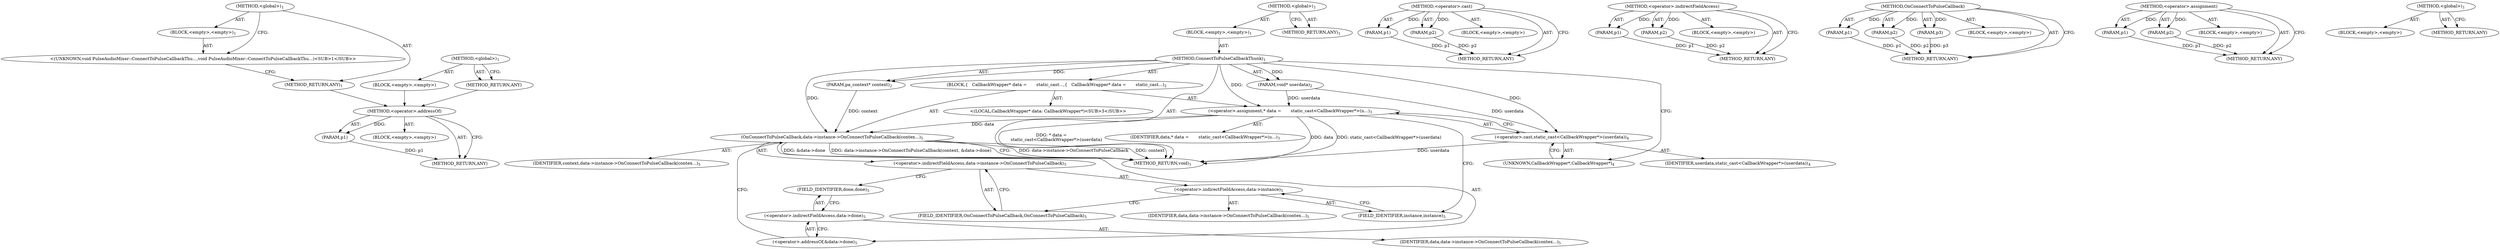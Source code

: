digraph "&lt;global&gt;" {
vulnerable_71 [label=<(METHOD,&lt;operator&gt;.addressOf)>];
vulnerable_72 [label=<(PARAM,p1)>];
vulnerable_73 [label=<(BLOCK,&lt;empty&gt;,&lt;empty&gt;)>];
vulnerable_74 [label=<(METHOD_RETURN,ANY)>];
vulnerable_6 [label=<(METHOD,&lt;global&gt;)<SUB>1</SUB>>];
vulnerable_7 [label=<(BLOCK,&lt;empty&gt;,&lt;empty&gt;)<SUB>1</SUB>>];
vulnerable_8 [label=<(METHOD,ConnectToPulseCallbackThunk)<SUB>1</SUB>>];
vulnerable_9 [label=<(PARAM,pa_context* context)<SUB>2</SUB>>];
vulnerable_10 [label=<(PARAM,void* userdata)<SUB>2</SUB>>];
vulnerable_11 [label=<(BLOCK,{
   CallbackWrapper* data =
       static_cast...,{
   CallbackWrapper* data =
       static_cast...)<SUB>2</SUB>>];
vulnerable_12 [label="<(LOCAL,CallbackWrapper* data: CallbackWrapper*)<SUB>3</SUB>>"];
vulnerable_13 [label=<(&lt;operator&gt;.assignment,* data =
       static_cast&lt;CallbackWrapper*&gt;(u...)<SUB>3</SUB>>];
vulnerable_14 [label=<(IDENTIFIER,data,* data =
       static_cast&lt;CallbackWrapper*&gt;(u...)<SUB>3</SUB>>];
vulnerable_15 [label=<(&lt;operator&gt;.cast,static_cast&lt;CallbackWrapper*&gt;(userdata))<SUB>4</SUB>>];
vulnerable_16 [label=<(UNKNOWN,CallbackWrapper*,CallbackWrapper*)<SUB>4</SUB>>];
vulnerable_17 [label=<(IDENTIFIER,userdata,static_cast&lt;CallbackWrapper*&gt;(userdata))<SUB>4</SUB>>];
vulnerable_18 [label=<(OnConnectToPulseCallback,data-&gt;instance-&gt;OnConnectToPulseCallback(contex...)<SUB>5</SUB>>];
vulnerable_19 [label=<(&lt;operator&gt;.indirectFieldAccess,data-&gt;instance-&gt;OnConnectToPulseCallback)<SUB>5</SUB>>];
vulnerable_20 [label=<(&lt;operator&gt;.indirectFieldAccess,data-&gt;instance)<SUB>5</SUB>>];
vulnerable_21 [label=<(IDENTIFIER,data,data-&gt;instance-&gt;OnConnectToPulseCallback(contex...)<SUB>5</SUB>>];
vulnerable_22 [label=<(FIELD_IDENTIFIER,instance,instance)<SUB>5</SUB>>];
vulnerable_23 [label=<(FIELD_IDENTIFIER,OnConnectToPulseCallback,OnConnectToPulseCallback)<SUB>5</SUB>>];
vulnerable_24 [label=<(IDENTIFIER,context,data-&gt;instance-&gt;OnConnectToPulseCallback(contex...)<SUB>5</SUB>>];
vulnerable_25 [label=<(&lt;operator&gt;.addressOf,&amp;data-&gt;done)<SUB>5</SUB>>];
vulnerable_26 [label=<(&lt;operator&gt;.indirectFieldAccess,data-&gt;done)<SUB>5</SUB>>];
vulnerable_27 [label=<(IDENTIFIER,data,data-&gt;instance-&gt;OnConnectToPulseCallback(contex...)<SUB>5</SUB>>];
vulnerable_28 [label=<(FIELD_IDENTIFIER,done,done)<SUB>5</SUB>>];
vulnerable_29 [label=<(METHOD_RETURN,void)<SUB>1</SUB>>];
vulnerable_31 [label=<(METHOD_RETURN,ANY)<SUB>1</SUB>>];
vulnerable_55 [label=<(METHOD,&lt;operator&gt;.cast)>];
vulnerable_56 [label=<(PARAM,p1)>];
vulnerable_57 [label=<(PARAM,p2)>];
vulnerable_58 [label=<(BLOCK,&lt;empty&gt;,&lt;empty&gt;)>];
vulnerable_59 [label=<(METHOD_RETURN,ANY)>];
vulnerable_66 [label=<(METHOD,&lt;operator&gt;.indirectFieldAccess)>];
vulnerable_67 [label=<(PARAM,p1)>];
vulnerable_68 [label=<(PARAM,p2)>];
vulnerable_69 [label=<(BLOCK,&lt;empty&gt;,&lt;empty&gt;)>];
vulnerable_70 [label=<(METHOD_RETURN,ANY)>];
vulnerable_60 [label=<(METHOD,OnConnectToPulseCallback)>];
vulnerable_61 [label=<(PARAM,p1)>];
vulnerable_62 [label=<(PARAM,p2)>];
vulnerable_63 [label=<(PARAM,p3)>];
vulnerable_64 [label=<(BLOCK,&lt;empty&gt;,&lt;empty&gt;)>];
vulnerable_65 [label=<(METHOD_RETURN,ANY)>];
vulnerable_50 [label=<(METHOD,&lt;operator&gt;.assignment)>];
vulnerable_51 [label=<(PARAM,p1)>];
vulnerable_52 [label=<(PARAM,p2)>];
vulnerable_53 [label=<(BLOCK,&lt;empty&gt;,&lt;empty&gt;)>];
vulnerable_54 [label=<(METHOD_RETURN,ANY)>];
vulnerable_44 [label=<(METHOD,&lt;global&gt;)<SUB>1</SUB>>];
vulnerable_45 [label=<(BLOCK,&lt;empty&gt;,&lt;empty&gt;)>];
vulnerable_46 [label=<(METHOD_RETURN,ANY)>];
fixed_6 [label=<(METHOD,&lt;global&gt;)<SUB>1</SUB>>];
fixed_7 [label=<(BLOCK,&lt;empty&gt;,&lt;empty&gt;)<SUB>1</SUB>>];
fixed_8 [label="<(UNKNOWN,void PulseAudioMixer::ConnectToPulseCallbackThu...,void PulseAudioMixer::ConnectToPulseCallbackThu...)<SUB>1</SUB>>"];
fixed_9 [label=<(METHOD_RETURN,ANY)<SUB>1</SUB>>];
fixed_14 [label=<(METHOD,&lt;global&gt;)<SUB>1</SUB>>];
fixed_15 [label=<(BLOCK,&lt;empty&gt;,&lt;empty&gt;)>];
fixed_16 [label=<(METHOD_RETURN,ANY)>];
vulnerable_71 -> vulnerable_72  [key=0, label="AST: "];
vulnerable_71 -> vulnerable_72  [key=1, label="DDG: "];
vulnerable_71 -> vulnerable_73  [key=0, label="AST: "];
vulnerable_71 -> vulnerable_74  [key=0, label="AST: "];
vulnerable_71 -> vulnerable_74  [key=1, label="CFG: "];
vulnerable_72 -> vulnerable_74  [key=0, label="DDG: p1"];
vulnerable_6 -> vulnerable_7  [key=0, label="AST: "];
vulnerable_6 -> vulnerable_31  [key=0, label="AST: "];
vulnerable_6 -> vulnerable_31  [key=1, label="CFG: "];
vulnerable_7 -> vulnerable_8  [key=0, label="AST: "];
vulnerable_8 -> vulnerable_9  [key=0, label="AST: "];
vulnerable_8 -> vulnerable_9  [key=1, label="DDG: "];
vulnerable_8 -> vulnerable_10  [key=0, label="AST: "];
vulnerable_8 -> vulnerable_10  [key=1, label="DDG: "];
vulnerable_8 -> vulnerable_11  [key=0, label="AST: "];
vulnerable_8 -> vulnerable_29  [key=0, label="AST: "];
vulnerable_8 -> vulnerable_16  [key=0, label="CFG: "];
vulnerable_8 -> vulnerable_13  [key=0, label="DDG: "];
vulnerable_8 -> vulnerable_18  [key=0, label="DDG: "];
vulnerable_8 -> vulnerable_15  [key=0, label="DDG: "];
vulnerable_9 -> vulnerable_18  [key=0, label="DDG: context"];
vulnerable_10 -> vulnerable_13  [key=0, label="DDG: userdata"];
vulnerable_10 -> vulnerable_15  [key=0, label="DDG: userdata"];
vulnerable_11 -> vulnerable_12  [key=0, label="AST: "];
vulnerable_11 -> vulnerable_13  [key=0, label="AST: "];
vulnerable_11 -> vulnerable_18  [key=0, label="AST: "];
vulnerable_13 -> vulnerable_14  [key=0, label="AST: "];
vulnerable_13 -> vulnerable_15  [key=0, label="AST: "];
vulnerable_13 -> vulnerable_22  [key=0, label="CFG: "];
vulnerable_13 -> vulnerable_29  [key=0, label="DDG: data"];
vulnerable_13 -> vulnerable_29  [key=1, label="DDG: static_cast&lt;CallbackWrapper*&gt;(userdata)"];
vulnerable_13 -> vulnerable_29  [key=2, label="DDG: * data =
       static_cast&lt;CallbackWrapper*&gt;(userdata)"];
vulnerable_13 -> vulnerable_18  [key=0, label="DDG: data"];
vulnerable_15 -> vulnerable_16  [key=0, label="AST: "];
vulnerable_15 -> vulnerable_17  [key=0, label="AST: "];
vulnerable_15 -> vulnerable_13  [key=0, label="CFG: "];
vulnerable_15 -> vulnerable_29  [key=0, label="DDG: userdata"];
vulnerable_16 -> vulnerable_15  [key=0, label="CFG: "];
vulnerable_18 -> vulnerable_19  [key=0, label="AST: "];
vulnerable_18 -> vulnerable_24  [key=0, label="AST: "];
vulnerable_18 -> vulnerable_25  [key=0, label="AST: "];
vulnerable_18 -> vulnerable_29  [key=0, label="CFG: "];
vulnerable_18 -> vulnerable_29  [key=1, label="DDG: data-&gt;instance-&gt;OnConnectToPulseCallback"];
vulnerable_18 -> vulnerable_29  [key=2, label="DDG: context"];
vulnerable_18 -> vulnerable_29  [key=3, label="DDG: &amp;data-&gt;done"];
vulnerable_18 -> vulnerable_29  [key=4, label="DDG: data-&gt;instance-&gt;OnConnectToPulseCallback(context, &amp;data-&gt;done)"];
vulnerable_19 -> vulnerable_20  [key=0, label="AST: "];
vulnerable_19 -> vulnerable_23  [key=0, label="AST: "];
vulnerable_19 -> vulnerable_28  [key=0, label="CFG: "];
vulnerable_20 -> vulnerable_21  [key=0, label="AST: "];
vulnerable_20 -> vulnerable_22  [key=0, label="AST: "];
vulnerable_20 -> vulnerable_23  [key=0, label="CFG: "];
vulnerable_22 -> vulnerable_20  [key=0, label="CFG: "];
vulnerable_23 -> vulnerable_19  [key=0, label="CFG: "];
vulnerable_25 -> vulnerable_26  [key=0, label="AST: "];
vulnerable_25 -> vulnerable_18  [key=0, label="CFG: "];
vulnerable_26 -> vulnerable_27  [key=0, label="AST: "];
vulnerable_26 -> vulnerable_28  [key=0, label="AST: "];
vulnerable_26 -> vulnerable_25  [key=0, label="CFG: "];
vulnerable_28 -> vulnerable_26  [key=0, label="CFG: "];
vulnerable_55 -> vulnerable_56  [key=0, label="AST: "];
vulnerable_55 -> vulnerable_56  [key=1, label="DDG: "];
vulnerable_55 -> vulnerable_58  [key=0, label="AST: "];
vulnerable_55 -> vulnerable_57  [key=0, label="AST: "];
vulnerable_55 -> vulnerable_57  [key=1, label="DDG: "];
vulnerable_55 -> vulnerable_59  [key=0, label="AST: "];
vulnerable_55 -> vulnerable_59  [key=1, label="CFG: "];
vulnerable_56 -> vulnerable_59  [key=0, label="DDG: p1"];
vulnerable_57 -> vulnerable_59  [key=0, label="DDG: p2"];
vulnerable_66 -> vulnerable_67  [key=0, label="AST: "];
vulnerable_66 -> vulnerable_67  [key=1, label="DDG: "];
vulnerable_66 -> vulnerable_69  [key=0, label="AST: "];
vulnerable_66 -> vulnerable_68  [key=0, label="AST: "];
vulnerable_66 -> vulnerable_68  [key=1, label="DDG: "];
vulnerable_66 -> vulnerable_70  [key=0, label="AST: "];
vulnerable_66 -> vulnerable_70  [key=1, label="CFG: "];
vulnerable_67 -> vulnerable_70  [key=0, label="DDG: p1"];
vulnerable_68 -> vulnerable_70  [key=0, label="DDG: p2"];
vulnerable_60 -> vulnerable_61  [key=0, label="AST: "];
vulnerable_60 -> vulnerable_61  [key=1, label="DDG: "];
vulnerable_60 -> vulnerable_64  [key=0, label="AST: "];
vulnerable_60 -> vulnerable_62  [key=0, label="AST: "];
vulnerable_60 -> vulnerable_62  [key=1, label="DDG: "];
vulnerable_60 -> vulnerable_65  [key=0, label="AST: "];
vulnerable_60 -> vulnerable_65  [key=1, label="CFG: "];
vulnerable_60 -> vulnerable_63  [key=0, label="AST: "];
vulnerable_60 -> vulnerable_63  [key=1, label="DDG: "];
vulnerable_61 -> vulnerable_65  [key=0, label="DDG: p1"];
vulnerable_62 -> vulnerable_65  [key=0, label="DDG: p2"];
vulnerable_63 -> vulnerable_65  [key=0, label="DDG: p3"];
vulnerable_50 -> vulnerable_51  [key=0, label="AST: "];
vulnerable_50 -> vulnerable_51  [key=1, label="DDG: "];
vulnerable_50 -> vulnerable_53  [key=0, label="AST: "];
vulnerable_50 -> vulnerable_52  [key=0, label="AST: "];
vulnerable_50 -> vulnerable_52  [key=1, label="DDG: "];
vulnerable_50 -> vulnerable_54  [key=0, label="AST: "];
vulnerable_50 -> vulnerable_54  [key=1, label="CFG: "];
vulnerable_51 -> vulnerable_54  [key=0, label="DDG: p1"];
vulnerable_52 -> vulnerable_54  [key=0, label="DDG: p2"];
vulnerable_44 -> vulnerable_45  [key=0, label="AST: "];
vulnerable_44 -> vulnerable_46  [key=0, label="AST: "];
vulnerable_44 -> vulnerable_46  [key=1, label="CFG: "];
fixed_6 -> fixed_7  [key=0, label="AST: "];
fixed_6 -> fixed_9  [key=0, label="AST: "];
fixed_6 -> fixed_8  [key=0, label="CFG: "];
fixed_7 -> fixed_8  [key=0, label="AST: "];
fixed_8 -> fixed_9  [key=0, label="CFG: "];
fixed_9 -> vulnerable_71  [key=0];
fixed_14 -> fixed_15  [key=0, label="AST: "];
fixed_14 -> fixed_16  [key=0, label="AST: "];
fixed_14 -> fixed_16  [key=1, label="CFG: "];
fixed_15 -> vulnerable_71  [key=0];
fixed_16 -> vulnerable_71  [key=0];
}
